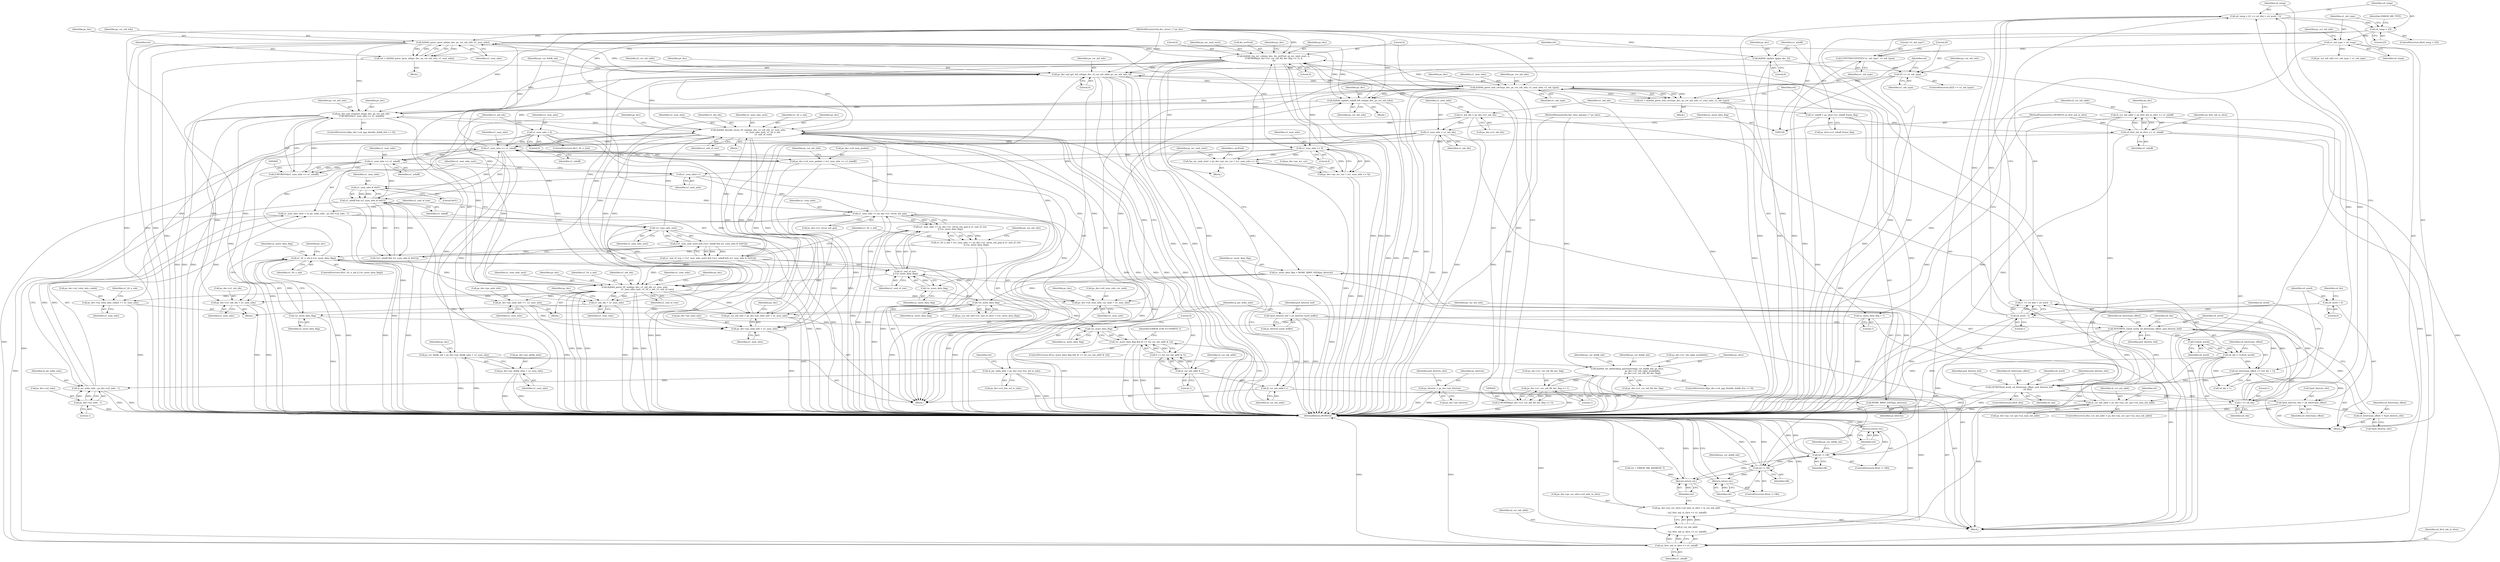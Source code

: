 digraph "0_Android_7950bf47b6944546a0aff11a7184947de9591b51@pointer" {
"1000362" [label="(Call,ih264d_parse_ipcm_mb(ps_dec, ps_cur_mb_info, u1_num_mbs))"];
"1000250" [label="(Call,ps_dec->pf_get_mb_info(ps_dec, i2_cur_mb_addr, ps_cur_mb_info, 0))"];
"1000437" [label="(Call,ih264d_rep_mv_colz(ps_dec, &s_mvPred, ps_mv_nmb_start, 0,\n (UWORD8)(ps_dec->u1_cur_mb_fld_dec_flag << 1), 4,\n 4))"];
"1000402" [label="(Call,ih264d_update_mbaff_left_nnz(ps_dec, ps_cur_mb_info))"];
"1000381" [label="(Call,ih264d_parse_imb_cavlc(ps_dec, ps_cur_mb_info, u1_num_mbs, u1_mb_type))"];
"1000130" [label="(MethodParameterIn,dec_struct_t * ps_dec)"];
"1000242" [label="(Call,u1_num_mbs >> u1_mbaff)"];
"1000498" [label="(Call,u1_num_mbs == ps_dec->u1_recon_mb_grp)"];
"1000492" [label="(Call,u1_num_mbs & 0x01)"];
"1000473" [label="(Call,u1_num_mbs++)"];
"1000431" [label="(Call,u1_num_mbs << 4)"];
"1000362" [label="(Call,ih264d_parse_ipcm_mb(ps_dec, ps_cur_mb_info, u1_num_mbs))"];
"1000470" [label="(Call,u1_num_mbs >> u1_mbaff)"];
"1000192" [label="(Call,u1_num_mbs = u1_mb_idx)"];
"1000187" [label="(Call,u1_mb_idx = ps_dec->u1_mb_idx)"];
"1000552" [label="(Call,u1_num_mbs = 0)"];
"1000538" [label="(Call,ih264d_decode_recon_tfr_nmb(ps_dec, u1_mb_idx, u1_num_mbs,\n                                            u1_num_mbs_next, u1_tfr_n_mb,\n                                            u1_end_of_row))"];
"1000465" [label="(Call,ps_dec->pf_compute_bs(ps_dec, ps_cur_mb_info,\n (UWORD16)(u1_num_mbs >> u1_mbaff)))"];
"1000468" [label="(Call,(UWORD16)(u1_num_mbs >> u1_mbaff))"];
"1000555" [label="(Call,u1_mb_idx = u1_num_mbs)"];
"1000524" [label="(Call,ih264d_parse_tfr_nmb(ps_dec, u1_mb_idx, u1_num_mbs,\n                                     u1_num_mbs_next, u1_tfr_n_mb, u1_end_of_row))"];
"1000487" [label="(Call,!u1_num_mbs_next)"];
"1000475" [label="(Call,u1_num_mbs_next = i2_pic_wdin_mbs - ps_dec->u2_mbx - 1)"];
"1000477" [label="(Call,i2_pic_wdin_mbs - ps_dec->u2_mbx - 1)"];
"1000158" [label="(Call,i2_pic_wdin_mbs = ps_dec->u2_frm_wd_in_mbs)"];
"1000479" [label="(Call,ps_dec->u2_mbx - 1)"];
"1000514" [label="(Call,u1_tfr_n_mb || (!uc_more_data_flag))"];
"1000495" [label="(Call,u1_tfr_n_mb = (u1_num_mbs == ps_dec->u1_recon_mb_grp) || u1_end_of_row\n || (!uc_more_data_flag))"];
"1000497" [label="(Call,(u1_num_mbs == ps_dec->u1_recon_mb_grp) || u1_end_of_row\n || (!uc_more_data_flag))"];
"1000503" [label="(Call,u1_end_of_row\n || (!uc_more_data_flag))"];
"1000484" [label="(Call,u1_end_of_row = (!u1_num_mbs_next) && (!(u1_mbaff && (u1_num_mbs & 0x01))))"];
"1000486" [label="(Call,(!u1_num_mbs_next) && (!(u1_mbaff && (u1_num_mbs & 0x01))))"];
"1000489" [label="(Call,!(u1_mbaff && (u1_num_mbs & 0x01)))"];
"1000490" [label="(Call,u1_mbaff && (u1_num_mbs & 0x01))"];
"1000505" [label="(Call,!uc_more_data_flag)"];
"1000419" [label="(Call,uc_more_data_flag = MORE_RBSP_DATA(ps_bitstrm))"];
"1000421" [label="(Call,MORE_RBSP_DATA(ps_bitstrm))"];
"1000139" [label="(Call,ps_bitstrm = ps_dec->ps_bitstrm)"];
"1000406" [label="(Call,!uc_more_data_flag && (0 == (i2_cur_mb_addr & 1)))"];
"1000407" [label="(Call,!uc_more_data_flag)"];
"1000511" [label="(Call,!uc_more_data_flag)"];
"1000516" [label="(Call,!uc_more_data_flag)"];
"1000195" [label="(Call,uc_more_data_flag = 1)"];
"1000409" [label="(Call,0 == (i2_cur_mb_addr & 1))"];
"1000411" [label="(Call,i2_cur_mb_addr & 1)"];
"1000200" [label="(Call,u2_first_mb_in_slice << u1_mbaff)"];
"1000132" [label="(MethodParameterIn,UWORD16 u2_first_mb_in_slice)"];
"1000182" [label="(Call,u1_mbaff = ps_slice->u1_mbaff_frame_flag)"];
"1000349" [label="(Call,25 == u1_mb_type)"];
"1000345" [label="(Call,COPYTHECONTEXT(\"u1_mb_type\", u1_mb_type))"];
"1000337" [label="(Call,u1_mb_type = u4_temp)"];
"1000332" [label="(Call,u4_temp > 25)"];
"1000322" [label="(Call,u4_temp = ((1 << u4_ldz) + u4_word - 1))"];
"1000325" [label="(Call,1 << u4_ldz)"];
"1000313" [label="(Call,GETBITS(u4_word, u4_bitstream_offset, pu4_bitstrm_buf,\n                        u4_ldz))"];
"1000308" [label="(Call,u4_word = 0)"];
"1000303" [label="(Call,u4_bitstream_offset += (u4_ldz + 1))"];
"1000299" [label="(Call,u4_ldz = CLZ(u4_word))"];
"1000301" [label="(Call,CLZ(u4_word))"];
"1000295" [label="(Call,NEXTBITS_32(u4_word, u4_bitstream_offset, pu4_bitstrm_buf))"];
"1000328" [label="(Call,u4_word - 1)"];
"1000288" [label="(Call,u4_bitstream_offset = *pu4_bitstrm_ofst)"];
"1000318" [label="(Call,*pu4_bitstrm_ofst = u4_bitstream_offset)"];
"1000152" [label="(Call,*pu4_bitstrm_buf = ps_bitstrm->pu4_buffer)"];
"1000425" [label="(Call,*ps_mv_nmb_start = ps_dec->ps_mv_cur + (u1_num_mbs << 4))"];
"1000443" [label="(Call,(UWORD8)(ps_dec->u1_cur_mb_fld_dec_flag << 1))"];
"1000445" [label="(Call,ps_dec->u1_cur_mb_fld_dec_flag << 1)"];
"1000268" [label="(Call,ih264d_set_deblocking_parameters(ps_cur_deblk_mb, ps_slice,\n                                             ps_dec->u1_mb_ngbr_availablity,\n                                             ps_dec->u1_cur_mb_fld_dec_flag))"];
"1000255" [label="(Call,ps_cur_deblk_mb = ps_dec->ps_deblk_mbn + u1_num_mbs)"];
"1000131" [label="(MethodParameterIn,dec_slice_params_t * ps_slice)"];
"1000179" [label="(Call,ih264d_update_qp(ps_dec, 0))"];
"1000214" [label="(Call,i2_cur_mb_addr > ps_dec->ps_cur_sps->u2_max_mb_addr)"];
"1000417" [label="(Call,i2_cur_mb_addr++)"];
"1000198" [label="(Call,i2_cur_mb_addr = u2_first_mb_in_slice << u1_mbaff)"];
"1000226" [label="(Call,ps_cur_mb_info = ps_dec->ps_nmb_info + u1_num_mbs)"];
"1000531" [label="(Call,ps_dec->ps_nmb_info +=  u1_num_mbs)"];
"1000360" [label="(Call,ret = ih264d_parse_ipcm_mb(ps_dec, ps_cur_mb_info, u1_num_mbs))"];
"1000367" [label="(Call,ret != OK)"];
"1000370" [label="(Return,return ret;)"];
"1000387" [label="(Call,ret != OK)"];
"1000390" [label="(Return,return ret;)"];
"1000580" [label="(Return,return ret;)"];
"1000427" [label="(Call,ps_dec->ps_mv_cur + (u1_num_mbs << 4))"];
"1000238" [label="(Call,ps_dec->u4_num_pmbair = (u1_num_mbs >> u1_mbaff))"];
"1000257" [label="(Call,ps_dec->ps_deblk_mbn + u1_num_mbs)"];
"1000379" [label="(Call,ret = ih264d_parse_imb_cavlc(ps_dec, ps_cur_mb_info, u1_num_mbs, u1_mb_type))"];
"1000228" [label="(Call,ps_dec->ps_nmb_info + u1_num_mbs)"];
"1000233" [label="(Call,ps_dec->u4_num_mbs_cur_nmb = u1_num_mbs)"];
"1000545" [label="(Call,ps_dec->u2_total_mbs_coded += u1_num_mbs)"];
"1000558" [label="(Call,ps_dec->u1_mb_idx = u1_num_mbs)"];
"1000577" [label="(Call,u2_first_mb_in_slice << u1_mbaff)"];
"1000575" [label="(Call,i2_cur_mb_addr\n\n - (u2_first_mb_in_slice << u1_mbaff))"];
"1000569" [label="(Call,ps_dec->ps_cur_slice->u4_mbs_in_slice = i2_cur_mb_addr\n\n - (u2_first_mb_in_slice << u1_mbaff))"];
"1000333" [label="(Identifier,u4_temp)"];
"1000195" [label="(Call,uc_more_data_flag = 1)"];
"1000570" [label="(Call,ps_dec->ps_cur_slice->u4_mbs_in_slice)"];
"1000227" [label="(Identifier,ps_cur_mb_info)"];
"1000315" [label="(Identifier,u4_bitstream_offset)"];
"1000316" [label="(Identifier,pu4_bitstrm_buf)"];
"1000351" [label="(Identifier,u1_mb_type)"];
"1000369" [label="(Identifier,OK)"];
"1000499" [label="(Identifier,u1_num_mbs)"];
"1000387" [label="(Call,ret != OK)"];
"1000556" [label="(Identifier,u1_mb_idx)"];
"1000465" [label="(Call,ps_dec->pf_compute_bs(ps_dec, ps_cur_mb_info,\n (UWORD16)(u1_num_mbs >> u1_mbaff)))"];
"1000345" [label="(Call,COPYTHECONTEXT(\"u1_mb_type\", u1_mb_type))"];
"1000320" [label="(Identifier,pu4_bitstrm_ofst)"];
"1000542" [label="(Identifier,u1_num_mbs_next)"];
"1000328" [label="(Call,u4_word - 1)"];
"1000422" [label="(Identifier,ps_bitstrm)"];
"1000346" [label="(Literal,\"u1_mb_type\")"];
"1000413" [label="(Literal,1)"];
"1000562" [label="(Identifier,u1_num_mbs)"];
"1000543" [label="(Identifier,u1_tfr_n_mb)"];
"1000509" [label="(Identifier,ps_cur_mb_info)"];
"1000152" [label="(Call,*pu4_bitstrm_buf = ps_bitstrm->pu4_buffer)"];
"1000521" [label="(Identifier,ps_dec)"];
"1000497" [label="(Call,(u1_num_mbs == ps_dec->u1_recon_mb_grp) || u1_end_of_row\n || (!uc_more_data_flag))"];
"1000317" [label="(Identifier,u4_ldz)"];
"1000569" [label="(Call,ps_dec->ps_cur_slice->u4_mbs_in_slice = i2_cur_mb_addr\n\n - (u2_first_mb_in_slice << u1_mbaff))"];
"1000240" [label="(Identifier,ps_dec)"];
"1000557" [label="(Identifier,u1_num_mbs)"];
"1000334" [label="(Literal,25)"];
"1000404" [label="(Identifier,ps_cur_mb_info)"];
"1000410" [label="(Literal,0)"];
"1000131" [label="(MethodParameterIn,dec_slice_params_t * ps_slice)"];
"1000305" [label="(Call,u4_ldz + 1)"];
"1000535" [label="(Identifier,u1_num_mbs)"];
"1000204" [label="(Block,)"];
"1000425" [label="(Call,*ps_mv_nmb_start = ps_dec->ps_mv_cur + (u1_num_mbs << 4))"];
"1000555" [label="(Call,u1_mb_idx = u1_num_mbs)"];
"1000478" [label="(Identifier,i2_pic_wdin_mbs)"];
"1000295" [label="(Call,NEXTBITS_32(u4_word, u4_bitstream_offset, pu4_bitstrm_buf))"];
"1000363" [label="(Identifier,ps_dec)"];
"1000290" [label="(Call,*pu4_bitstrm_ofst)"];
"1000329" [label="(Identifier,u4_word)"];
"1000525" [label="(Identifier,ps_dec)"];
"1000386" [label="(ControlStructure,if(ret != OK))"];
"1000384" [label="(Identifier,u1_num_mbs)"];
"1000498" [label="(Call,u1_num_mbs == ps_dec->u1_recon_mb_grp)"];
"1000385" [label="(Identifier,u1_mb_type)"];
"1000420" [label="(Identifier,uc_more_data_flag)"];
"1000407" [label="(Call,!uc_more_data_flag)"];
"1000350" [label="(Literal,25)"];
"1000547" [label="(Identifier,ps_dec)"];
"1000374" [label="(Identifier,ps_cur_deblk_mb)"];
"1000423" [label="(Block,)"];
"1000251" [label="(Identifier,ps_dec)"];
"1000532" [label="(Call,ps_dec->ps_nmb_info)"];
"1000488" [label="(Identifier,u1_num_mbs_next)"];
"1000539" [label="(Identifier,ps_dec)"];
"1000529" [label="(Identifier,u1_tfr_n_mb)"];
"1000300" [label="(Identifier,u4_ldz)"];
"1000154" [label="(Call,ps_bitstrm->pu4_buffer)"];
"1000368" [label="(Identifier,ret)"];
"1000371" [label="(Identifier,ret)"];
"1000336" [label="(Identifier,ERROR_MB_TYPE)"];
"1000579" [label="(Identifier,u1_mbaff)"];
"1000581" [label="(Identifier,ret)"];
"1000254" [label="(Literal,0)"];
"1000467" [label="(Identifier,ps_cur_mb_info)"];
"1000550" [label="(ControlStructure,if(u1_tfr_n_mb))"];
"1000512" [label="(Identifier,uc_more_data_flag)"];
"1000558" [label="(Call,ps_dec->u1_mb_idx = u1_num_mbs)"];
"1000193" [label="(Identifier,u1_num_mbs)"];
"1000451" [label="(Literal,4)"];
"1000401" [label="(Block,)"];
"1000523" [label="(Block,)"];
"1000182" [label="(Call,u1_mbaff = ps_slice->u1_mbaff_frame_flag)"];
"1000321" [label="(Identifier,u4_bitstream_offset)"];
"1000253" [label="(Identifier,ps_cur_mb_info)"];
"1000441" [label="(Identifier,ps_mv_nmb_start)"];
"1000466" [label="(Identifier,ps_dec)"];
"1000361" [label="(Identifier,ret)"];
"1000526" [label="(Identifier,u1_mb_idx)"];
"1000496" [label="(Identifier,u1_tfr_n_mb)"];
"1000296" [label="(Identifier,u4_word)"];
"1000527" [label="(Identifier,u1_num_mbs)"];
"1000390" [label="(Return,return ret;)"];
"1000367" [label="(Call,ret != OK)"];
"1000342" [label="(Identifier,ps_cur_mb_info)"];
"1000491" [label="(Identifier,u1_mbaff)"];
"1000432" [label="(Identifier,u1_num_mbs)"];
"1000139" [label="(Call,ps_bitstrm = ps_dec->ps_bitstrm)"];
"1000575" [label="(Call,i2_cur_mb_addr\n\n - (u2_first_mb_in_slice << u1_mbaff))"];
"1000551" [label="(Identifier,u1_tfr_n_mb)"];
"1000477" [label="(Call,i2_pic_wdin_mbs - ps_dec->u2_mbx - 1)"];
"1000493" [label="(Identifier,u1_num_mbs)"];
"1000433" [label="(Literal,4)"];
"1000323" [label="(Identifier,u4_temp)"];
"1000366" [label="(ControlStructure,if(ret != OK))"];
"1000476" [label="(Identifier,u1_num_mbs_next)"];
"1000437" [label="(Call,ih264d_rep_mv_colz(ps_dec, &s_mvPred, ps_mv_nmb_start, 0,\n (UWORD8)(ps_dec->u1_cur_mb_fld_dec_flag << 1), 4,\n 4))"];
"1000200" [label="(Call,u2_first_mb_in_slice << u1_mbaff)"];
"1000187" [label="(Call,u1_mb_idx = ps_dec->u1_mb_idx)"];
"1000560" [label="(Identifier,ps_dec)"];
"1000517" [label="(Identifier,uc_more_data_flag)"];
"1000299" [label="(Call,u4_ldz = CLZ(u4_word))"];
"1000383" [label="(Identifier,ps_cur_mb_info)"];
"1000578" [label="(Identifier,u2_first_mb_in_slice)"];
"1000348" [label="(ControlStructure,if(25 == u1_mb_type))"];
"1000288" [label="(Call,u4_bitstream_offset = *pu4_bitstrm_ofst)"];
"1000337" [label="(Call,u1_mb_type = u4_temp)"];
"1000153" [label="(Identifier,pu4_bitstrm_buf)"];
"1000494" [label="(Literal,0x01)"];
"1000250" [label="(Call,ps_dec->pf_get_mb_info(ps_dec, i2_cur_mb_addr, ps_cur_mb_info, 0))"];
"1000160" [label="(Call,ps_dec->u2_frm_wd_in_mbs)"];
"1000326" [label="(Literal,1)"];
"1000352" [label="(Block,)"];
"1000382" [label="(Identifier,ps_dec)"];
"1000232" [label="(Identifier,u1_num_mbs)"];
"1000238" [label="(Call,ps_dec->u4_num_pmbair = (u1_num_mbs >> u1_mbaff))"];
"1000222" [label="(Call,ret = ERROR_MB_ADDRESS_T)"];
"1000199" [label="(Identifier,i2_cur_mb_addr)"];
"1000146" [label="(Identifier,pu4_bitstrm_ofst)"];
"1000370" [label="(Return,return ret;)"];
"1000255" [label="(Call,ps_cur_deblk_mb = ps_dec->ps_deblk_mbn + u1_num_mbs)"];
"1000194" [label="(Identifier,u1_mb_idx)"];
"1000431" [label="(Call,u1_num_mbs << 4)"];
"1000474" [label="(Identifier,u1_num_mbs)"];
"1000554" [label="(Literal,0)"];
"1000130" [label="(MethodParameterIn,dec_struct_t * ps_dec)"];
"1000417" [label="(Call,i2_cur_mb_addr++)"];
"1000314" [label="(Identifier,u4_word)"];
"1000188" [label="(Identifier,u1_mb_idx)"];
"1000197" [label="(Literal,1)"];
"1000339" [label="(Identifier,u4_temp)"];
"1000379" [label="(Call,ret = ih264d_parse_imb_cavlc(ps_dec, ps_cur_mb_info, u1_num_mbs, u1_mb_type))"];
"1000479" [label="(Call,ps_dec->u2_mbx - 1)"];
"1000553" [label="(Identifier,u1_num_mbs)"];
"1000268" [label="(Call,ih264d_set_deblocking_parameters(ps_cur_deblk_mb, ps_slice,\n                                             ps_dec->u1_mb_ngbr_availablity,\n                                             ps_dec->u1_cur_mb_fld_dec_flag))"];
"1000274" [label="(Call,ps_dec->u1_cur_mb_fld_dec_flag)"];
"1000443" [label="(Call,(UWORD8)(ps_dec->u1_cur_mb_fld_dec_flag << 1))"];
"1000234" [label="(Call,ps_dec->u4_num_mbs_cur_nmb)"];
"1000552" [label="(Call,u1_num_mbs = 0)"];
"1000533" [label="(Identifier,ps_dec)"];
"1000577" [label="(Call,u2_first_mb_in_slice << u1_mbaff)"];
"1000416" [label="(Identifier,ERROR_EOB_FLUSHBITS_T)"];
"1000486" [label="(Call,(!u1_num_mbs_next) && (!(u1_mbaff && (u1_num_mbs & 0x01))))"];
"1000362" [label="(Call,ih264d_parse_ipcm_mb(ps_dec, ps_cur_mb_info, u1_num_mbs))"];
"1000330" [label="(Literal,1)"];
"1000402" [label="(Call,ih264d_update_mbaff_left_nnz(ps_dec, ps_cur_mb_info))"];
"1000325" [label="(Call,1 << u4_ldz)"];
"1000485" [label="(Identifier,u1_end_of_row)"];
"1000515" [label="(Identifier,u1_tfr_n_mb)"];
"1000506" [label="(Identifier,uc_more_data_flag)"];
"1000446" [label="(Call,ps_dec->u1_cur_mb_fld_dec_flag)"];
"1000327" [label="(Identifier,u4_ldz)"];
"1000322" [label="(Call,u4_temp = ((1 << u4_ldz) + u4_word - 1))"];
"1000226" [label="(Call,ps_cur_mb_info = ps_dec->ps_nmb_info + u1_num_mbs)"];
"1000301" [label="(Call,CLZ(u4_word))"];
"1000298" [label="(Identifier,pu4_bitstrm_buf)"];
"1000503" [label="(Call,u1_end_of_row\n || (!uc_more_data_flag))"];
"1000518" [label="(Block,)"];
"1000233" [label="(Call,ps_dec->u4_num_mbs_cur_nmb = u1_num_mbs)"];
"1000170" [label="(Identifier,ret)"];
"1000237" [label="(Identifier,u1_num_mbs)"];
"1000159" [label="(Identifier,i2_pic_wdin_mbs)"];
"1000389" [label="(Identifier,OK)"];
"1000192" [label="(Call,u1_num_mbs = u1_mb_idx)"];
"1000541" [label="(Identifier,u1_num_mbs)"];
"1000140" [label="(Identifier,ps_bitstrm)"];
"1000544" [label="(Identifier,u1_end_of_row)"];
"1000408" [label="(Identifier,uc_more_data_flag)"];
"1000257" [label="(Call,ps_dec->ps_deblk_mbn + u1_num_mbs)"];
"1000252" [label="(Identifier,i2_cur_mb_addr)"];
"1000411" [label="(Call,i2_cur_mb_addr & 1)"];
"1000427" [label="(Call,ps_dec->ps_mv_cur + (u1_num_mbs << 4))"];
"1000471" [label="(Identifier,u1_num_mbs)"];
"1000563" [label="(Identifier,uc_more_data_flag)"];
"1000262" [label="(ControlStructure,if(ps_dec->u4_app_disable_deblk_frm == 0))"];
"1000265" [label="(Identifier,ps_dec)"];
"1000181" [label="(Literal,0)"];
"1000180" [label="(Identifier,ps_dec)"];
"1000244" [label="(Identifier,u1_mbaff)"];
"1000235" [label="(Identifier,ps_dec)"];
"1000546" [label="(Call,ps_dec->u2_total_mbs_coded)"];
"1000243" [label="(Identifier,u1_num_mbs)"];
"1000439" [label="(Call,&s_mvPred)"];
"1000449" [label="(Literal,1)"];
"1000470" [label="(Call,u1_num_mbs >> u1_mbaff)"];
"1000530" [label="(Identifier,u1_end_of_row)"];
"1000356" [label="(Identifier,ps_cur_mb_info)"];
"1000436" [label="(Identifier,s_mvPred)"];
"1000381" [label="(Call,ih264d_parse_imb_cavlc(ps_dec, ps_cur_mb_info, u1_num_mbs, u1_mb_type))"];
"1000412" [label="(Identifier,i2_cur_mb_addr)"];
"1000455" [label="(Identifier,ps_dec)"];
"1000507" [label="(Call,ps_cur_mb_info->u1_end_of_slice = (!uc_more_data_flag))"];
"1000215" [label="(Identifier,i2_cur_mb_addr)"];
"1000319" [label="(Call,*pu4_bitstrm_ofst)"];
"1000198" [label="(Call,i2_cur_mb_addr = u2_first_mb_in_slice << u1_mbaff)"];
"1000495" [label="(Call,u1_tfr_n_mb = (u1_num_mbs == ps_dec->u1_recon_mb_grp) || u1_end_of_row\n || (!uc_more_data_flag))"];
"1000286" [label="(Block,)"];
"1000445" [label="(Call,ps_dec->u1_cur_mb_fld_dec_flag << 1)"];
"1000338" [label="(Identifier,u1_mb_type)"];
"1000158" [label="(Call,i2_pic_wdin_mbs = ps_dec->u2_frm_wd_in_mbs)"];
"1000349" [label="(Call,25 == u1_mb_type)"];
"1000347" [label="(Identifier,u1_mb_type)"];
"1000490" [label="(Call,u1_mbaff && (u1_num_mbs & 0x01))"];
"1000468" [label="(Call,(UWORD16)(u1_num_mbs >> u1_mbaff))"];
"1000297" [label="(Identifier,u4_bitstream_offset)"];
"1000580" [label="(Return,return ret;)"];
"1000214" [label="(Call,i2_cur_mb_addr > ps_dec->ps_cur_sps->u2_max_mb_addr)"];
"1000279" [label="(Identifier,ps_cur_deblk_mb)"];
"1000391" [label="(Identifier,ret)"];
"1000421" [label="(Call,MORE_RBSP_DATA(ps_bitstrm))"];
"1000331" [label="(ControlStructure,if(u4_temp > 25))"];
"1000403" [label="(Identifier,ps_dec)"];
"1000531" [label="(Call,ps_dec->ps_nmb_info +=  u1_num_mbs)"];
"1000312" [label="(Identifier,u4_ldz)"];
"1000459" [label="(ControlStructure,if(ps_dec->u4_app_disable_deblk_frm == 0))"];
"1000201" [label="(Identifier,u2_first_mb_in_slice)"];
"1000189" [label="(Call,ps_dec->u1_mb_idx)"];
"1000269" [label="(Identifier,ps_cur_deblk_mb)"];
"1000228" [label="(Call,ps_dec->ps_nmb_info + u1_num_mbs)"];
"1000438" [label="(Identifier,ps_dec)"];
"1000309" [label="(Identifier,u4_word)"];
"1000524" [label="(Call,ih264d_parse_tfr_nmb(ps_dec, u1_mb_idx, u1_num_mbs,\n                                     u1_num_mbs_next, u1_tfr_n_mb, u1_end_of_row))"];
"1000450" [label="(Literal,4)"];
"1000528" [label="(Identifier,u1_num_mbs_next)"];
"1000380" [label="(Identifier,ret)"];
"1000340" [label="(Call,ps_cur_mb_info->u1_mb_type = u1_mb_type)"];
"1000208" [label="(Identifier,ps_dec)"];
"1000516" [label="(Call,!uc_more_data_flag)"];
"1000318" [label="(Call,*pu4_bitstrm_ofst = u4_bitstream_offset)"];
"1000256" [label="(Identifier,ps_cur_deblk_mb)"];
"1000261" [label="(Identifier,u1_num_mbs)"];
"1000365" [label="(Identifier,u1_num_mbs)"];
"1000196" [label="(Identifier,uc_more_data_flag)"];
"1000489" [label="(Call,!(u1_mbaff && (u1_num_mbs & 0x01)))"];
"1000426" [label="(Identifier,ps_mv_nmb_start)"];
"1000229" [label="(Call,ps_dec->ps_nmb_info)"];
"1000504" [label="(Identifier,u1_end_of_row)"];
"1000302" [label="(Identifier,u4_word)"];
"1000179" [label="(Call,ih264d_update_qp(ps_dec, 0))"];
"1000475" [label="(Call,u1_num_mbs_next = i2_pic_wdin_mbs - ps_dec->u2_mbx - 1)"];
"1000216" [label="(Call,ps_dec->ps_cur_sps->u2_max_mb_addr)"];
"1000394" [label="(Identifier,ps_cur_deblk_mb)"];
"1000409" [label="(Call,0 == (i2_cur_mb_addr & 1))"];
"1000271" [label="(Call,ps_dec->u1_mb_ngbr_availablity)"];
"1000364" [label="(Identifier,ps_cur_mb_info)"];
"1000483" [label="(Literal,1)"];
"1000360" [label="(Call,ret = ih264d_parse_ipcm_mb(ps_dec, ps_cur_mb_info, u1_num_mbs))"];
"1000472" [label="(Identifier,u1_mbaff)"];
"1000311" [label="(ControlStructure,if(u4_ldz))"];
"1000538" [label="(Call,ih264d_decode_recon_tfr_nmb(ps_dec, u1_mb_idx, u1_num_mbs,\n                                            u1_num_mbs_next, u1_tfr_n_mb,\n                                            u1_end_of_row))"];
"1000270" [label="(Identifier,ps_slice)"];
"1000419" [label="(Call,uc_more_data_flag = MORE_RBSP_DATA(ps_bitstrm))"];
"1000202" [label="(Identifier,u1_mbaff)"];
"1000239" [label="(Call,ps_dec->u4_num_pmbair)"];
"1000406" [label="(Call,!uc_more_data_flag && (0 == (i2_cur_mb_addr & 1)))"];
"1000537" [label="(Block,)"];
"1000514" [label="(Call,u1_tfr_n_mb || (!uc_more_data_flag))"];
"1000545" [label="(Call,ps_dec->u2_total_mbs_coded += u1_num_mbs)"];
"1000313" [label="(Call,GETBITS(u4_word, u4_bitstream_offset, pu4_bitstrm_buf,\n                        u4_ldz))"];
"1000405" [label="(ControlStructure,if(!uc_more_data_flag && (0 == (i2_cur_mb_addr & 1))))"];
"1000324" [label="(Call,(1 << u4_ldz) + u4_word - 1)"];
"1000308" [label="(Call,u4_word = 0)"];
"1000473" [label="(Call,u1_num_mbs++)"];
"1000213" [label="(ControlStructure,if(i2_cur_mb_addr > ps_dec->ps_cur_sps->u2_max_mb_addr))"];
"1000378" [label="(Block,)"];
"1000388" [label="(Identifier,ret)"];
"1000442" [label="(Literal,0)"];
"1000242" [label="(Call,u1_num_mbs >> u1_mbaff)"];
"1000289" [label="(Identifier,u4_bitstream_offset)"];
"1000428" [label="(Call,ps_dec->ps_mv_cur)"];
"1000258" [label="(Call,ps_dec->ps_deblk_mbn)"];
"1000132" [label="(MethodParameterIn,UWORD16 u2_first_mb_in_slice)"];
"1000487" [label="(Call,!u1_num_mbs_next)"];
"1000559" [label="(Call,ps_dec->u1_mb_idx)"];
"1000540" [label="(Identifier,u1_mb_idx)"];
"1000505" [label="(Call,!uc_more_data_flag)"];
"1000141" [label="(Call,ps_dec->ps_bitstrm)"];
"1000332" [label="(Call,u4_temp > 25)"];
"1000492" [label="(Call,u1_num_mbs & 0x01)"];
"1000310" [label="(Literal,0)"];
"1000303" [label="(Call,u4_bitstream_offset += (u4_ldz + 1))"];
"1000304" [label="(Identifier,u4_bitstream_offset)"];
"1000500" [label="(Call,ps_dec->u1_recon_mb_grp)"];
"1000480" [label="(Call,ps_dec->u2_mbx)"];
"1000247" [label="(Identifier,ps_cur_mb_info)"];
"1000549" [label="(Identifier,u1_num_mbs)"];
"1000133" [label="(Block,)"];
"1000184" [label="(Call,ps_slice->u1_mbaff_frame_flag)"];
"1000223" [label="(Identifier,ret)"];
"1000484" [label="(Call,u1_end_of_row = (!u1_num_mbs_next) && (!(u1_mbaff && (u1_num_mbs & 0x01))))"];
"1000511" [label="(Call,!uc_more_data_flag)"];
"1000576" [label="(Identifier,i2_cur_mb_addr)"];
"1000183" [label="(Identifier,u1_mbaff)"];
"1000513" [label="(ControlStructure,if(u1_tfr_n_mb || (!uc_more_data_flag)))"];
"1000418" [label="(Identifier,i2_cur_mb_addr)"];
"1000582" [label="(MethodReturn,WORD32)"];
"1000362" -> "1000360"  [label="AST: "];
"1000362" -> "1000365"  [label="CFG: "];
"1000363" -> "1000362"  [label="AST: "];
"1000364" -> "1000362"  [label="AST: "];
"1000365" -> "1000362"  [label="AST: "];
"1000360" -> "1000362"  [label="CFG: "];
"1000362" -> "1000582"  [label="DDG: "];
"1000362" -> "1000582"  [label="DDG: "];
"1000362" -> "1000582"  [label="DDG: "];
"1000362" -> "1000360"  [label="DDG: "];
"1000362" -> "1000360"  [label="DDG: "];
"1000362" -> "1000360"  [label="DDG: "];
"1000250" -> "1000362"  [label="DDG: "];
"1000250" -> "1000362"  [label="DDG: "];
"1000130" -> "1000362"  [label="DDG: "];
"1000242" -> "1000362"  [label="DDG: "];
"1000362" -> "1000402"  [label="DDG: "];
"1000362" -> "1000402"  [label="DDG: "];
"1000362" -> "1000431"  [label="DDG: "];
"1000362" -> "1000437"  [label="DDG: "];
"1000362" -> "1000465"  [label="DDG: "];
"1000250" -> "1000204"  [label="AST: "];
"1000250" -> "1000254"  [label="CFG: "];
"1000251" -> "1000250"  [label="AST: "];
"1000252" -> "1000250"  [label="AST: "];
"1000253" -> "1000250"  [label="AST: "];
"1000254" -> "1000250"  [label="AST: "];
"1000256" -> "1000250"  [label="CFG: "];
"1000250" -> "1000582"  [label="DDG: "];
"1000250" -> "1000582"  [label="DDG: "];
"1000250" -> "1000582"  [label="DDG: "];
"1000250" -> "1000582"  [label="DDG: "];
"1000437" -> "1000250"  [label="DDG: "];
"1000179" -> "1000250"  [label="DDG: "];
"1000538" -> "1000250"  [label="DDG: "];
"1000465" -> "1000250"  [label="DDG: "];
"1000524" -> "1000250"  [label="DDG: "];
"1000130" -> "1000250"  [label="DDG: "];
"1000214" -> "1000250"  [label="DDG: "];
"1000226" -> "1000250"  [label="DDG: "];
"1000250" -> "1000381"  [label="DDG: "];
"1000250" -> "1000381"  [label="DDG: "];
"1000250" -> "1000411"  [label="DDG: "];
"1000250" -> "1000417"  [label="DDG: "];
"1000437" -> "1000423"  [label="AST: "];
"1000437" -> "1000451"  [label="CFG: "];
"1000438" -> "1000437"  [label="AST: "];
"1000439" -> "1000437"  [label="AST: "];
"1000441" -> "1000437"  [label="AST: "];
"1000442" -> "1000437"  [label="AST: "];
"1000443" -> "1000437"  [label="AST: "];
"1000450" -> "1000437"  [label="AST: "];
"1000451" -> "1000437"  [label="AST: "];
"1000455" -> "1000437"  [label="CFG: "];
"1000437" -> "1000582"  [label="DDG: "];
"1000437" -> "1000582"  [label="DDG: "];
"1000437" -> "1000582"  [label="DDG: "];
"1000437" -> "1000582"  [label="DDG: "];
"1000437" -> "1000582"  [label="DDG: "];
"1000402" -> "1000437"  [label="DDG: "];
"1000381" -> "1000437"  [label="DDG: "];
"1000130" -> "1000437"  [label="DDG: "];
"1000425" -> "1000437"  [label="DDG: "];
"1000443" -> "1000437"  [label="DDG: "];
"1000437" -> "1000465"  [label="DDG: "];
"1000437" -> "1000524"  [label="DDG: "];
"1000437" -> "1000538"  [label="DDG: "];
"1000402" -> "1000401"  [label="AST: "];
"1000402" -> "1000404"  [label="CFG: "];
"1000403" -> "1000402"  [label="AST: "];
"1000404" -> "1000402"  [label="AST: "];
"1000408" -> "1000402"  [label="CFG: "];
"1000402" -> "1000582"  [label="DDG: "];
"1000402" -> "1000582"  [label="DDG: "];
"1000402" -> "1000582"  [label="DDG: "];
"1000381" -> "1000402"  [label="DDG: "];
"1000381" -> "1000402"  [label="DDG: "];
"1000130" -> "1000402"  [label="DDG: "];
"1000402" -> "1000465"  [label="DDG: "];
"1000381" -> "1000379"  [label="AST: "];
"1000381" -> "1000385"  [label="CFG: "];
"1000382" -> "1000381"  [label="AST: "];
"1000383" -> "1000381"  [label="AST: "];
"1000384" -> "1000381"  [label="AST: "];
"1000385" -> "1000381"  [label="AST: "];
"1000379" -> "1000381"  [label="CFG: "];
"1000381" -> "1000582"  [label="DDG: "];
"1000381" -> "1000582"  [label="DDG: "];
"1000381" -> "1000582"  [label="DDG: "];
"1000381" -> "1000582"  [label="DDG: "];
"1000381" -> "1000379"  [label="DDG: "];
"1000381" -> "1000379"  [label="DDG: "];
"1000381" -> "1000379"  [label="DDG: "];
"1000381" -> "1000379"  [label="DDG: "];
"1000130" -> "1000381"  [label="DDG: "];
"1000242" -> "1000381"  [label="DDG: "];
"1000349" -> "1000381"  [label="DDG: "];
"1000381" -> "1000431"  [label="DDG: "];
"1000381" -> "1000465"  [label="DDG: "];
"1000130" -> "1000129"  [label="AST: "];
"1000130" -> "1000582"  [label="DDG: "];
"1000130" -> "1000179"  [label="DDG: "];
"1000130" -> "1000465"  [label="DDG: "];
"1000130" -> "1000524"  [label="DDG: "];
"1000130" -> "1000538"  [label="DDG: "];
"1000242" -> "1000238"  [label="AST: "];
"1000242" -> "1000244"  [label="CFG: "];
"1000243" -> "1000242"  [label="AST: "];
"1000244" -> "1000242"  [label="AST: "];
"1000238" -> "1000242"  [label="CFG: "];
"1000242" -> "1000582"  [label="DDG: "];
"1000242" -> "1000238"  [label="DDG: "];
"1000242" -> "1000238"  [label="DDG: "];
"1000498" -> "1000242"  [label="DDG: "];
"1000192" -> "1000242"  [label="DDG: "];
"1000552" -> "1000242"  [label="DDG: "];
"1000538" -> "1000242"  [label="DDG: "];
"1000524" -> "1000242"  [label="DDG: "];
"1000470" -> "1000242"  [label="DDG: "];
"1000490" -> "1000242"  [label="DDG: "];
"1000200" -> "1000242"  [label="DDG: "];
"1000242" -> "1000255"  [label="DDG: "];
"1000242" -> "1000257"  [label="DDG: "];
"1000242" -> "1000470"  [label="DDG: "];
"1000242" -> "1000490"  [label="DDG: "];
"1000242" -> "1000577"  [label="DDG: "];
"1000498" -> "1000497"  [label="AST: "];
"1000498" -> "1000500"  [label="CFG: "];
"1000499" -> "1000498"  [label="AST: "];
"1000500" -> "1000498"  [label="AST: "];
"1000504" -> "1000498"  [label="CFG: "];
"1000497" -> "1000498"  [label="CFG: "];
"1000498" -> "1000582"  [label="DDG: "];
"1000498" -> "1000582"  [label="DDG: "];
"1000498" -> "1000226"  [label="DDG: "];
"1000498" -> "1000228"  [label="DDG: "];
"1000498" -> "1000233"  [label="DDG: "];
"1000498" -> "1000497"  [label="DDG: "];
"1000498" -> "1000497"  [label="DDG: "];
"1000492" -> "1000498"  [label="DDG: "];
"1000473" -> "1000498"  [label="DDG: "];
"1000498" -> "1000524"  [label="DDG: "];
"1000498" -> "1000538"  [label="DDG: "];
"1000492" -> "1000490"  [label="AST: "];
"1000492" -> "1000494"  [label="CFG: "];
"1000493" -> "1000492"  [label="AST: "];
"1000494" -> "1000492"  [label="AST: "];
"1000490" -> "1000492"  [label="CFG: "];
"1000492" -> "1000490"  [label="DDG: "];
"1000492" -> "1000490"  [label="DDG: "];
"1000473" -> "1000492"  [label="DDG: "];
"1000473" -> "1000204"  [label="AST: "];
"1000473" -> "1000474"  [label="CFG: "];
"1000474" -> "1000473"  [label="AST: "];
"1000476" -> "1000473"  [label="CFG: "];
"1000431" -> "1000473"  [label="DDG: "];
"1000470" -> "1000473"  [label="DDG: "];
"1000431" -> "1000427"  [label="AST: "];
"1000431" -> "1000433"  [label="CFG: "];
"1000432" -> "1000431"  [label="AST: "];
"1000433" -> "1000431"  [label="AST: "];
"1000427" -> "1000431"  [label="CFG: "];
"1000431" -> "1000425"  [label="DDG: "];
"1000431" -> "1000425"  [label="DDG: "];
"1000431" -> "1000427"  [label="DDG: "];
"1000431" -> "1000427"  [label="DDG: "];
"1000431" -> "1000470"  [label="DDG: "];
"1000470" -> "1000468"  [label="AST: "];
"1000470" -> "1000472"  [label="CFG: "];
"1000471" -> "1000470"  [label="AST: "];
"1000472" -> "1000470"  [label="AST: "];
"1000468" -> "1000470"  [label="CFG: "];
"1000470" -> "1000468"  [label="DDG: "];
"1000470" -> "1000468"  [label="DDG: "];
"1000470" -> "1000490"  [label="DDG: "];
"1000470" -> "1000577"  [label="DDG: "];
"1000192" -> "1000133"  [label="AST: "];
"1000192" -> "1000194"  [label="CFG: "];
"1000193" -> "1000192"  [label="AST: "];
"1000194" -> "1000192"  [label="AST: "];
"1000196" -> "1000192"  [label="CFG: "];
"1000192" -> "1000582"  [label="DDG: "];
"1000192" -> "1000582"  [label="DDG: "];
"1000187" -> "1000192"  [label="DDG: "];
"1000192" -> "1000226"  [label="DDG: "];
"1000192" -> "1000228"  [label="DDG: "];
"1000192" -> "1000233"  [label="DDG: "];
"1000187" -> "1000133"  [label="AST: "];
"1000187" -> "1000189"  [label="CFG: "];
"1000188" -> "1000187"  [label="AST: "];
"1000189" -> "1000187"  [label="AST: "];
"1000193" -> "1000187"  [label="CFG: "];
"1000187" -> "1000582"  [label="DDG: "];
"1000187" -> "1000524"  [label="DDG: "];
"1000187" -> "1000538"  [label="DDG: "];
"1000552" -> "1000550"  [label="AST: "];
"1000552" -> "1000554"  [label="CFG: "];
"1000553" -> "1000552"  [label="AST: "];
"1000554" -> "1000552"  [label="AST: "];
"1000556" -> "1000552"  [label="CFG: "];
"1000552" -> "1000226"  [label="DDG: "];
"1000552" -> "1000228"  [label="DDG: "];
"1000552" -> "1000233"  [label="DDG: "];
"1000552" -> "1000555"  [label="DDG: "];
"1000552" -> "1000558"  [label="DDG: "];
"1000538" -> "1000537"  [label="AST: "];
"1000538" -> "1000544"  [label="CFG: "];
"1000539" -> "1000538"  [label="AST: "];
"1000540" -> "1000538"  [label="AST: "];
"1000541" -> "1000538"  [label="AST: "];
"1000542" -> "1000538"  [label="AST: "];
"1000543" -> "1000538"  [label="AST: "];
"1000544" -> "1000538"  [label="AST: "];
"1000547" -> "1000538"  [label="CFG: "];
"1000538" -> "1000582"  [label="DDG: "];
"1000538" -> "1000582"  [label="DDG: "];
"1000538" -> "1000582"  [label="DDG: "];
"1000538" -> "1000582"  [label="DDG: "];
"1000538" -> "1000582"  [label="DDG: "];
"1000538" -> "1000226"  [label="DDG: "];
"1000538" -> "1000228"  [label="DDG: "];
"1000538" -> "1000233"  [label="DDG: "];
"1000465" -> "1000538"  [label="DDG: "];
"1000555" -> "1000538"  [label="DDG: "];
"1000487" -> "1000538"  [label="DDG: "];
"1000514" -> "1000538"  [label="DDG: "];
"1000503" -> "1000538"  [label="DDG: "];
"1000484" -> "1000538"  [label="DDG: "];
"1000538" -> "1000545"  [label="DDG: "];
"1000538" -> "1000555"  [label="DDG: "];
"1000538" -> "1000558"  [label="DDG: "];
"1000465" -> "1000459"  [label="AST: "];
"1000465" -> "1000468"  [label="CFG: "];
"1000466" -> "1000465"  [label="AST: "];
"1000467" -> "1000465"  [label="AST: "];
"1000468" -> "1000465"  [label="AST: "];
"1000474" -> "1000465"  [label="CFG: "];
"1000465" -> "1000582"  [label="DDG: "];
"1000465" -> "1000582"  [label="DDG: "];
"1000465" -> "1000582"  [label="DDG: "];
"1000465" -> "1000582"  [label="DDG: "];
"1000468" -> "1000465"  [label="DDG: "];
"1000465" -> "1000524"  [label="DDG: "];
"1000469" -> "1000468"  [label="AST: "];
"1000468" -> "1000582"  [label="DDG: "];
"1000555" -> "1000518"  [label="AST: "];
"1000555" -> "1000557"  [label="CFG: "];
"1000556" -> "1000555"  [label="AST: "];
"1000557" -> "1000555"  [label="AST: "];
"1000560" -> "1000555"  [label="CFG: "];
"1000555" -> "1000582"  [label="DDG: "];
"1000555" -> "1000524"  [label="DDG: "];
"1000524" -> "1000555"  [label="DDG: "];
"1000524" -> "1000523"  [label="AST: "];
"1000524" -> "1000530"  [label="CFG: "];
"1000525" -> "1000524"  [label="AST: "];
"1000526" -> "1000524"  [label="AST: "];
"1000527" -> "1000524"  [label="AST: "];
"1000528" -> "1000524"  [label="AST: "];
"1000529" -> "1000524"  [label="AST: "];
"1000530" -> "1000524"  [label="AST: "];
"1000533" -> "1000524"  [label="CFG: "];
"1000524" -> "1000582"  [label="DDG: "];
"1000524" -> "1000582"  [label="DDG: "];
"1000524" -> "1000582"  [label="DDG: "];
"1000524" -> "1000582"  [label="DDG: "];
"1000524" -> "1000582"  [label="DDG: "];
"1000524" -> "1000226"  [label="DDG: "];
"1000524" -> "1000228"  [label="DDG: "];
"1000524" -> "1000233"  [label="DDG: "];
"1000487" -> "1000524"  [label="DDG: "];
"1000514" -> "1000524"  [label="DDG: "];
"1000503" -> "1000524"  [label="DDG: "];
"1000484" -> "1000524"  [label="DDG: "];
"1000524" -> "1000531"  [label="DDG: "];
"1000524" -> "1000545"  [label="DDG: "];
"1000524" -> "1000558"  [label="DDG: "];
"1000487" -> "1000486"  [label="AST: "];
"1000487" -> "1000488"  [label="CFG: "];
"1000488" -> "1000487"  [label="AST: "];
"1000491" -> "1000487"  [label="CFG: "];
"1000486" -> "1000487"  [label="CFG: "];
"1000487" -> "1000582"  [label="DDG: "];
"1000487" -> "1000486"  [label="DDG: "];
"1000475" -> "1000487"  [label="DDG: "];
"1000475" -> "1000204"  [label="AST: "];
"1000475" -> "1000477"  [label="CFG: "];
"1000476" -> "1000475"  [label="AST: "];
"1000477" -> "1000475"  [label="AST: "];
"1000485" -> "1000475"  [label="CFG: "];
"1000475" -> "1000582"  [label="DDG: "];
"1000477" -> "1000475"  [label="DDG: "];
"1000477" -> "1000475"  [label="DDG: "];
"1000477" -> "1000479"  [label="CFG: "];
"1000478" -> "1000477"  [label="AST: "];
"1000479" -> "1000477"  [label="AST: "];
"1000477" -> "1000582"  [label="DDG: "];
"1000477" -> "1000582"  [label="DDG: "];
"1000158" -> "1000477"  [label="DDG: "];
"1000479" -> "1000477"  [label="DDG: "];
"1000479" -> "1000477"  [label="DDG: "];
"1000158" -> "1000133"  [label="AST: "];
"1000158" -> "1000160"  [label="CFG: "];
"1000159" -> "1000158"  [label="AST: "];
"1000160" -> "1000158"  [label="AST: "];
"1000170" -> "1000158"  [label="CFG: "];
"1000158" -> "1000582"  [label="DDG: "];
"1000158" -> "1000582"  [label="DDG: "];
"1000479" -> "1000483"  [label="CFG: "];
"1000480" -> "1000479"  [label="AST: "];
"1000483" -> "1000479"  [label="AST: "];
"1000479" -> "1000582"  [label="DDG: "];
"1000514" -> "1000513"  [label="AST: "];
"1000514" -> "1000515"  [label="CFG: "];
"1000514" -> "1000516"  [label="CFG: "];
"1000515" -> "1000514"  [label="AST: "];
"1000516" -> "1000514"  [label="AST: "];
"1000563" -> "1000514"  [label="CFG: "];
"1000521" -> "1000514"  [label="CFG: "];
"1000514" -> "1000582"  [label="DDG: "];
"1000514" -> "1000582"  [label="DDG: "];
"1000514" -> "1000582"  [label="DDG: "];
"1000514" -> "1000503"  [label="DDG: "];
"1000495" -> "1000514"  [label="DDG: "];
"1000516" -> "1000514"  [label="DDG: "];
"1000511" -> "1000514"  [label="DDG: "];
"1000495" -> "1000204"  [label="AST: "];
"1000495" -> "1000497"  [label="CFG: "];
"1000496" -> "1000495"  [label="AST: "];
"1000497" -> "1000495"  [label="AST: "];
"1000509" -> "1000495"  [label="CFG: "];
"1000495" -> "1000582"  [label="DDG: "];
"1000497" -> "1000495"  [label="DDG: "];
"1000497" -> "1000495"  [label="DDG: "];
"1000497" -> "1000503"  [label="CFG: "];
"1000503" -> "1000497"  [label="AST: "];
"1000497" -> "1000582"  [label="DDG: "];
"1000497" -> "1000582"  [label="DDG: "];
"1000503" -> "1000497"  [label="DDG: "];
"1000503" -> "1000497"  [label="DDG: "];
"1000503" -> "1000504"  [label="CFG: "];
"1000503" -> "1000505"  [label="CFG: "];
"1000504" -> "1000503"  [label="AST: "];
"1000505" -> "1000503"  [label="AST: "];
"1000503" -> "1000582"  [label="DDG: "];
"1000484" -> "1000503"  [label="DDG: "];
"1000505" -> "1000503"  [label="DDG: "];
"1000406" -> "1000503"  [label="DDG: "];
"1000484" -> "1000204"  [label="AST: "];
"1000484" -> "1000486"  [label="CFG: "];
"1000485" -> "1000484"  [label="AST: "];
"1000486" -> "1000484"  [label="AST: "];
"1000496" -> "1000484"  [label="CFG: "];
"1000484" -> "1000582"  [label="DDG: "];
"1000484" -> "1000582"  [label="DDG: "];
"1000486" -> "1000484"  [label="DDG: "];
"1000486" -> "1000484"  [label="DDG: "];
"1000486" -> "1000489"  [label="CFG: "];
"1000489" -> "1000486"  [label="AST: "];
"1000486" -> "1000582"  [label="DDG: "];
"1000486" -> "1000582"  [label="DDG: "];
"1000489" -> "1000486"  [label="DDG: "];
"1000489" -> "1000490"  [label="CFG: "];
"1000490" -> "1000489"  [label="AST: "];
"1000489" -> "1000582"  [label="DDG: "];
"1000490" -> "1000489"  [label="DDG: "];
"1000490" -> "1000489"  [label="DDG: "];
"1000490" -> "1000491"  [label="CFG: "];
"1000491" -> "1000490"  [label="AST: "];
"1000490" -> "1000582"  [label="DDG: "];
"1000490" -> "1000577"  [label="DDG: "];
"1000505" -> "1000506"  [label="CFG: "];
"1000506" -> "1000505"  [label="AST: "];
"1000419" -> "1000505"  [label="DDG: "];
"1000505" -> "1000511"  [label="DDG: "];
"1000419" -> "1000204"  [label="AST: "];
"1000419" -> "1000421"  [label="CFG: "];
"1000420" -> "1000419"  [label="AST: "];
"1000421" -> "1000419"  [label="AST: "];
"1000426" -> "1000419"  [label="CFG: "];
"1000419" -> "1000582"  [label="DDG: "];
"1000421" -> "1000419"  [label="DDG: "];
"1000419" -> "1000511"  [label="DDG: "];
"1000421" -> "1000422"  [label="CFG: "];
"1000422" -> "1000421"  [label="AST: "];
"1000421" -> "1000582"  [label="DDG: "];
"1000139" -> "1000421"  [label="DDG: "];
"1000139" -> "1000133"  [label="AST: "];
"1000139" -> "1000141"  [label="CFG: "];
"1000140" -> "1000139"  [label="AST: "];
"1000141" -> "1000139"  [label="AST: "];
"1000146" -> "1000139"  [label="CFG: "];
"1000139" -> "1000582"  [label="DDG: "];
"1000139" -> "1000582"  [label="DDG: "];
"1000406" -> "1000405"  [label="AST: "];
"1000406" -> "1000407"  [label="CFG: "];
"1000406" -> "1000409"  [label="CFG: "];
"1000407" -> "1000406"  [label="AST: "];
"1000409" -> "1000406"  [label="AST: "];
"1000416" -> "1000406"  [label="CFG: "];
"1000418" -> "1000406"  [label="CFG: "];
"1000406" -> "1000582"  [label="DDG: "];
"1000406" -> "1000582"  [label="DDG: "];
"1000406" -> "1000582"  [label="DDG: "];
"1000407" -> "1000406"  [label="DDG: "];
"1000409" -> "1000406"  [label="DDG: "];
"1000409" -> "1000406"  [label="DDG: "];
"1000407" -> "1000408"  [label="CFG: "];
"1000408" -> "1000407"  [label="AST: "];
"1000410" -> "1000407"  [label="CFG: "];
"1000407" -> "1000582"  [label="DDG: "];
"1000511" -> "1000407"  [label="DDG: "];
"1000516" -> "1000407"  [label="DDG: "];
"1000195" -> "1000407"  [label="DDG: "];
"1000511" -> "1000507"  [label="AST: "];
"1000511" -> "1000512"  [label="CFG: "];
"1000512" -> "1000511"  [label="AST: "];
"1000507" -> "1000511"  [label="CFG: "];
"1000511" -> "1000582"  [label="DDG: "];
"1000511" -> "1000507"  [label="DDG: "];
"1000511" -> "1000516"  [label="DDG: "];
"1000516" -> "1000517"  [label="CFG: "];
"1000517" -> "1000516"  [label="AST: "];
"1000516" -> "1000582"  [label="DDG: "];
"1000195" -> "1000133"  [label="AST: "];
"1000195" -> "1000197"  [label="CFG: "];
"1000196" -> "1000195"  [label="AST: "];
"1000197" -> "1000195"  [label="AST: "];
"1000199" -> "1000195"  [label="CFG: "];
"1000195" -> "1000582"  [label="DDG: "];
"1000409" -> "1000411"  [label="CFG: "];
"1000410" -> "1000409"  [label="AST: "];
"1000411" -> "1000409"  [label="AST: "];
"1000409" -> "1000582"  [label="DDG: "];
"1000411" -> "1000409"  [label="DDG: "];
"1000411" -> "1000409"  [label="DDG: "];
"1000411" -> "1000413"  [label="CFG: "];
"1000412" -> "1000411"  [label="AST: "];
"1000413" -> "1000411"  [label="AST: "];
"1000411" -> "1000582"  [label="DDG: "];
"1000411" -> "1000417"  [label="DDG: "];
"1000200" -> "1000198"  [label="AST: "];
"1000200" -> "1000202"  [label="CFG: "];
"1000201" -> "1000200"  [label="AST: "];
"1000202" -> "1000200"  [label="AST: "];
"1000198" -> "1000200"  [label="CFG: "];
"1000200" -> "1000582"  [label="DDG: "];
"1000200" -> "1000198"  [label="DDG: "];
"1000200" -> "1000198"  [label="DDG: "];
"1000132" -> "1000200"  [label="DDG: "];
"1000182" -> "1000200"  [label="DDG: "];
"1000200" -> "1000577"  [label="DDG: "];
"1000200" -> "1000577"  [label="DDG: "];
"1000132" -> "1000129"  [label="AST: "];
"1000132" -> "1000582"  [label="DDG: "];
"1000132" -> "1000577"  [label="DDG: "];
"1000182" -> "1000133"  [label="AST: "];
"1000182" -> "1000184"  [label="CFG: "];
"1000183" -> "1000182"  [label="AST: "];
"1000184" -> "1000182"  [label="AST: "];
"1000188" -> "1000182"  [label="CFG: "];
"1000182" -> "1000582"  [label="DDG: "];
"1000349" -> "1000348"  [label="AST: "];
"1000349" -> "1000351"  [label="CFG: "];
"1000350" -> "1000349"  [label="AST: "];
"1000351" -> "1000349"  [label="AST: "];
"1000356" -> "1000349"  [label="CFG: "];
"1000380" -> "1000349"  [label="CFG: "];
"1000349" -> "1000582"  [label="DDG: "];
"1000349" -> "1000582"  [label="DDG: "];
"1000345" -> "1000349"  [label="DDG: "];
"1000345" -> "1000204"  [label="AST: "];
"1000345" -> "1000347"  [label="CFG: "];
"1000346" -> "1000345"  [label="AST: "];
"1000347" -> "1000345"  [label="AST: "];
"1000350" -> "1000345"  [label="CFG: "];
"1000345" -> "1000582"  [label="DDG: "];
"1000337" -> "1000345"  [label="DDG: "];
"1000337" -> "1000286"  [label="AST: "];
"1000337" -> "1000339"  [label="CFG: "];
"1000338" -> "1000337"  [label="AST: "];
"1000339" -> "1000337"  [label="AST: "];
"1000342" -> "1000337"  [label="CFG: "];
"1000337" -> "1000582"  [label="DDG: "];
"1000332" -> "1000337"  [label="DDG: "];
"1000337" -> "1000340"  [label="DDG: "];
"1000332" -> "1000331"  [label="AST: "];
"1000332" -> "1000334"  [label="CFG: "];
"1000333" -> "1000332"  [label="AST: "];
"1000334" -> "1000332"  [label="AST: "];
"1000336" -> "1000332"  [label="CFG: "];
"1000338" -> "1000332"  [label="CFG: "];
"1000332" -> "1000582"  [label="DDG: "];
"1000332" -> "1000582"  [label="DDG: "];
"1000322" -> "1000332"  [label="DDG: "];
"1000322" -> "1000286"  [label="AST: "];
"1000322" -> "1000324"  [label="CFG: "];
"1000323" -> "1000322"  [label="AST: "];
"1000324" -> "1000322"  [label="AST: "];
"1000333" -> "1000322"  [label="CFG: "];
"1000322" -> "1000582"  [label="DDG: "];
"1000325" -> "1000322"  [label="DDG: "];
"1000325" -> "1000322"  [label="DDG: "];
"1000328" -> "1000322"  [label="DDG: "];
"1000328" -> "1000322"  [label="DDG: "];
"1000325" -> "1000324"  [label="AST: "];
"1000325" -> "1000327"  [label="CFG: "];
"1000326" -> "1000325"  [label="AST: "];
"1000327" -> "1000325"  [label="AST: "];
"1000329" -> "1000325"  [label="CFG: "];
"1000325" -> "1000582"  [label="DDG: "];
"1000325" -> "1000324"  [label="DDG: "];
"1000325" -> "1000324"  [label="DDG: "];
"1000313" -> "1000325"  [label="DDG: "];
"1000299" -> "1000325"  [label="DDG: "];
"1000313" -> "1000311"  [label="AST: "];
"1000313" -> "1000317"  [label="CFG: "];
"1000314" -> "1000313"  [label="AST: "];
"1000315" -> "1000313"  [label="AST: "];
"1000316" -> "1000313"  [label="AST: "];
"1000317" -> "1000313"  [label="AST: "];
"1000320" -> "1000313"  [label="CFG: "];
"1000313" -> "1000582"  [label="DDG: "];
"1000313" -> "1000582"  [label="DDG: "];
"1000313" -> "1000295"  [label="DDG: "];
"1000308" -> "1000313"  [label="DDG: "];
"1000303" -> "1000313"  [label="DDG: "];
"1000295" -> "1000313"  [label="DDG: "];
"1000299" -> "1000313"  [label="DDG: "];
"1000313" -> "1000318"  [label="DDG: "];
"1000313" -> "1000328"  [label="DDG: "];
"1000308" -> "1000286"  [label="AST: "];
"1000308" -> "1000310"  [label="CFG: "];
"1000309" -> "1000308"  [label="AST: "];
"1000310" -> "1000308"  [label="AST: "];
"1000312" -> "1000308"  [label="CFG: "];
"1000308" -> "1000328"  [label="DDG: "];
"1000303" -> "1000286"  [label="AST: "];
"1000303" -> "1000305"  [label="CFG: "];
"1000304" -> "1000303"  [label="AST: "];
"1000305" -> "1000303"  [label="AST: "];
"1000309" -> "1000303"  [label="CFG: "];
"1000303" -> "1000582"  [label="DDG: "];
"1000299" -> "1000303"  [label="DDG: "];
"1000295" -> "1000303"  [label="DDG: "];
"1000303" -> "1000318"  [label="DDG: "];
"1000299" -> "1000286"  [label="AST: "];
"1000299" -> "1000301"  [label="CFG: "];
"1000300" -> "1000299"  [label="AST: "];
"1000301" -> "1000299"  [label="AST: "];
"1000304" -> "1000299"  [label="CFG: "];
"1000299" -> "1000582"  [label="DDG: "];
"1000301" -> "1000299"  [label="DDG: "];
"1000299" -> "1000305"  [label="DDG: "];
"1000301" -> "1000302"  [label="CFG: "];
"1000302" -> "1000301"  [label="AST: "];
"1000295" -> "1000301"  [label="DDG: "];
"1000295" -> "1000286"  [label="AST: "];
"1000295" -> "1000298"  [label="CFG: "];
"1000296" -> "1000295"  [label="AST: "];
"1000297" -> "1000295"  [label="AST: "];
"1000298" -> "1000295"  [label="AST: "];
"1000300" -> "1000295"  [label="CFG: "];
"1000295" -> "1000582"  [label="DDG: "];
"1000295" -> "1000582"  [label="DDG: "];
"1000328" -> "1000295"  [label="DDG: "];
"1000288" -> "1000295"  [label="DDG: "];
"1000152" -> "1000295"  [label="DDG: "];
"1000328" -> "1000324"  [label="AST: "];
"1000328" -> "1000330"  [label="CFG: "];
"1000329" -> "1000328"  [label="AST: "];
"1000330" -> "1000328"  [label="AST: "];
"1000324" -> "1000328"  [label="CFG: "];
"1000328" -> "1000582"  [label="DDG: "];
"1000328" -> "1000324"  [label="DDG: "];
"1000328" -> "1000324"  [label="DDG: "];
"1000288" -> "1000286"  [label="AST: "];
"1000288" -> "1000290"  [label="CFG: "];
"1000289" -> "1000288"  [label="AST: "];
"1000290" -> "1000288"  [label="AST: "];
"1000296" -> "1000288"  [label="CFG: "];
"1000318" -> "1000288"  [label="DDG: "];
"1000318" -> "1000286"  [label="AST: "];
"1000318" -> "1000321"  [label="CFG: "];
"1000319" -> "1000318"  [label="AST: "];
"1000321" -> "1000318"  [label="AST: "];
"1000323" -> "1000318"  [label="CFG: "];
"1000318" -> "1000582"  [label="DDG: "];
"1000318" -> "1000582"  [label="DDG: "];
"1000152" -> "1000133"  [label="AST: "];
"1000152" -> "1000154"  [label="CFG: "];
"1000153" -> "1000152"  [label="AST: "];
"1000154" -> "1000152"  [label="AST: "];
"1000159" -> "1000152"  [label="CFG: "];
"1000152" -> "1000582"  [label="DDG: "];
"1000152" -> "1000582"  [label="DDG: "];
"1000425" -> "1000423"  [label="AST: "];
"1000425" -> "1000427"  [label="CFG: "];
"1000426" -> "1000425"  [label="AST: "];
"1000427" -> "1000425"  [label="AST: "];
"1000436" -> "1000425"  [label="CFG: "];
"1000425" -> "1000582"  [label="DDG: "];
"1000443" -> "1000445"  [label="CFG: "];
"1000444" -> "1000443"  [label="AST: "];
"1000445" -> "1000443"  [label="AST: "];
"1000450" -> "1000443"  [label="CFG: "];
"1000443" -> "1000582"  [label="DDG: "];
"1000445" -> "1000443"  [label="DDG: "];
"1000445" -> "1000443"  [label="DDG: "];
"1000445" -> "1000449"  [label="CFG: "];
"1000446" -> "1000445"  [label="AST: "];
"1000449" -> "1000445"  [label="AST: "];
"1000445" -> "1000582"  [label="DDG: "];
"1000445" -> "1000268"  [label="DDG: "];
"1000268" -> "1000445"  [label="DDG: "];
"1000268" -> "1000262"  [label="AST: "];
"1000268" -> "1000274"  [label="CFG: "];
"1000269" -> "1000268"  [label="AST: "];
"1000270" -> "1000268"  [label="AST: "];
"1000271" -> "1000268"  [label="AST: "];
"1000274" -> "1000268"  [label="AST: "];
"1000279" -> "1000268"  [label="CFG: "];
"1000268" -> "1000582"  [label="DDG: "];
"1000268" -> "1000582"  [label="DDG: "];
"1000268" -> "1000582"  [label="DDG: "];
"1000268" -> "1000582"  [label="DDG: "];
"1000268" -> "1000582"  [label="DDG: "];
"1000255" -> "1000268"  [label="DDG: "];
"1000131" -> "1000268"  [label="DDG: "];
"1000255" -> "1000204"  [label="AST: "];
"1000255" -> "1000257"  [label="CFG: "];
"1000256" -> "1000255"  [label="AST: "];
"1000257" -> "1000255"  [label="AST: "];
"1000265" -> "1000255"  [label="CFG: "];
"1000255" -> "1000582"  [label="DDG: "];
"1000255" -> "1000582"  [label="DDG: "];
"1000131" -> "1000129"  [label="AST: "];
"1000131" -> "1000582"  [label="DDG: "];
"1000179" -> "1000133"  [label="AST: "];
"1000179" -> "1000181"  [label="CFG: "];
"1000180" -> "1000179"  [label="AST: "];
"1000181" -> "1000179"  [label="AST: "];
"1000183" -> "1000179"  [label="CFG: "];
"1000179" -> "1000582"  [label="DDG: "];
"1000179" -> "1000582"  [label="DDG: "];
"1000214" -> "1000213"  [label="AST: "];
"1000214" -> "1000216"  [label="CFG: "];
"1000215" -> "1000214"  [label="AST: "];
"1000216" -> "1000214"  [label="AST: "];
"1000223" -> "1000214"  [label="CFG: "];
"1000227" -> "1000214"  [label="CFG: "];
"1000214" -> "1000582"  [label="DDG: "];
"1000214" -> "1000582"  [label="DDG: "];
"1000417" -> "1000214"  [label="DDG: "];
"1000198" -> "1000214"  [label="DDG: "];
"1000214" -> "1000575"  [label="DDG: "];
"1000417" -> "1000204"  [label="AST: "];
"1000417" -> "1000418"  [label="CFG: "];
"1000418" -> "1000417"  [label="AST: "];
"1000420" -> "1000417"  [label="CFG: "];
"1000417" -> "1000575"  [label="DDG: "];
"1000198" -> "1000133"  [label="AST: "];
"1000199" -> "1000198"  [label="AST: "];
"1000208" -> "1000198"  [label="CFG: "];
"1000198" -> "1000582"  [label="DDG: "];
"1000226" -> "1000204"  [label="AST: "];
"1000226" -> "1000228"  [label="CFG: "];
"1000227" -> "1000226"  [label="AST: "];
"1000228" -> "1000226"  [label="AST: "];
"1000235" -> "1000226"  [label="CFG: "];
"1000226" -> "1000582"  [label="DDG: "];
"1000531" -> "1000226"  [label="DDG: "];
"1000531" -> "1000523"  [label="AST: "];
"1000531" -> "1000535"  [label="CFG: "];
"1000532" -> "1000531"  [label="AST: "];
"1000535" -> "1000531"  [label="AST: "];
"1000547" -> "1000531"  [label="CFG: "];
"1000531" -> "1000582"  [label="DDG: "];
"1000531" -> "1000228"  [label="DDG: "];
"1000360" -> "1000352"  [label="AST: "];
"1000361" -> "1000360"  [label="AST: "];
"1000368" -> "1000360"  [label="CFG: "];
"1000360" -> "1000582"  [label="DDG: "];
"1000360" -> "1000367"  [label="DDG: "];
"1000367" -> "1000366"  [label="AST: "];
"1000367" -> "1000369"  [label="CFG: "];
"1000368" -> "1000367"  [label="AST: "];
"1000369" -> "1000367"  [label="AST: "];
"1000371" -> "1000367"  [label="CFG: "];
"1000374" -> "1000367"  [label="CFG: "];
"1000367" -> "1000582"  [label="DDG: "];
"1000367" -> "1000582"  [label="DDG: "];
"1000367" -> "1000582"  [label="DDG: "];
"1000387" -> "1000367"  [label="DDG: "];
"1000367" -> "1000370"  [label="DDG: "];
"1000367" -> "1000387"  [label="DDG: "];
"1000367" -> "1000580"  [label="DDG: "];
"1000370" -> "1000366"  [label="AST: "];
"1000370" -> "1000371"  [label="CFG: "];
"1000371" -> "1000370"  [label="AST: "];
"1000582" -> "1000370"  [label="CFG: "];
"1000370" -> "1000582"  [label="DDG: "];
"1000371" -> "1000370"  [label="DDG: "];
"1000387" -> "1000386"  [label="AST: "];
"1000387" -> "1000389"  [label="CFG: "];
"1000388" -> "1000387"  [label="AST: "];
"1000389" -> "1000387"  [label="AST: "];
"1000391" -> "1000387"  [label="CFG: "];
"1000394" -> "1000387"  [label="CFG: "];
"1000387" -> "1000582"  [label="DDG: "];
"1000387" -> "1000582"  [label="DDG: "];
"1000387" -> "1000582"  [label="DDG: "];
"1000379" -> "1000387"  [label="DDG: "];
"1000387" -> "1000390"  [label="DDG: "];
"1000387" -> "1000580"  [label="DDG: "];
"1000390" -> "1000386"  [label="AST: "];
"1000390" -> "1000391"  [label="CFG: "];
"1000391" -> "1000390"  [label="AST: "];
"1000582" -> "1000390"  [label="CFG: "];
"1000390" -> "1000582"  [label="DDG: "];
"1000391" -> "1000390"  [label="DDG: "];
"1000580" -> "1000133"  [label="AST: "];
"1000580" -> "1000581"  [label="CFG: "];
"1000581" -> "1000580"  [label="AST: "];
"1000582" -> "1000580"  [label="CFG: "];
"1000580" -> "1000582"  [label="DDG: "];
"1000581" -> "1000580"  [label="DDG: "];
"1000222" -> "1000580"  [label="DDG: "];
"1000428" -> "1000427"  [label="AST: "];
"1000427" -> "1000582"  [label="DDG: "];
"1000427" -> "1000582"  [label="DDG: "];
"1000238" -> "1000204"  [label="AST: "];
"1000239" -> "1000238"  [label="AST: "];
"1000247" -> "1000238"  [label="CFG: "];
"1000238" -> "1000582"  [label="DDG: "];
"1000238" -> "1000582"  [label="DDG: "];
"1000257" -> "1000261"  [label="CFG: "];
"1000258" -> "1000257"  [label="AST: "];
"1000261" -> "1000257"  [label="AST: "];
"1000257" -> "1000582"  [label="DDG: "];
"1000257" -> "1000582"  [label="DDG: "];
"1000379" -> "1000378"  [label="AST: "];
"1000380" -> "1000379"  [label="AST: "];
"1000388" -> "1000379"  [label="CFG: "];
"1000379" -> "1000582"  [label="DDG: "];
"1000228" -> "1000232"  [label="CFG: "];
"1000229" -> "1000228"  [label="AST: "];
"1000232" -> "1000228"  [label="AST: "];
"1000228" -> "1000582"  [label="DDG: "];
"1000233" -> "1000204"  [label="AST: "];
"1000233" -> "1000237"  [label="CFG: "];
"1000234" -> "1000233"  [label="AST: "];
"1000237" -> "1000233"  [label="AST: "];
"1000240" -> "1000233"  [label="CFG: "];
"1000233" -> "1000582"  [label="DDG: "];
"1000545" -> "1000518"  [label="AST: "];
"1000545" -> "1000549"  [label="CFG: "];
"1000546" -> "1000545"  [label="AST: "];
"1000549" -> "1000545"  [label="AST: "];
"1000551" -> "1000545"  [label="CFG: "];
"1000545" -> "1000582"  [label="DDG: "];
"1000558" -> "1000518"  [label="AST: "];
"1000558" -> "1000562"  [label="CFG: "];
"1000559" -> "1000558"  [label="AST: "];
"1000562" -> "1000558"  [label="AST: "];
"1000563" -> "1000558"  [label="CFG: "];
"1000558" -> "1000582"  [label="DDG: "];
"1000558" -> "1000582"  [label="DDG: "];
"1000577" -> "1000575"  [label="AST: "];
"1000577" -> "1000579"  [label="CFG: "];
"1000578" -> "1000577"  [label="AST: "];
"1000579" -> "1000577"  [label="AST: "];
"1000575" -> "1000577"  [label="CFG: "];
"1000577" -> "1000582"  [label="DDG: "];
"1000577" -> "1000582"  [label="DDG: "];
"1000577" -> "1000575"  [label="DDG: "];
"1000577" -> "1000575"  [label="DDG: "];
"1000575" -> "1000569"  [label="AST: "];
"1000576" -> "1000575"  [label="AST: "];
"1000569" -> "1000575"  [label="CFG: "];
"1000575" -> "1000582"  [label="DDG: "];
"1000575" -> "1000582"  [label="DDG: "];
"1000575" -> "1000569"  [label="DDG: "];
"1000575" -> "1000569"  [label="DDG: "];
"1000569" -> "1000133"  [label="AST: "];
"1000570" -> "1000569"  [label="AST: "];
"1000581" -> "1000569"  [label="CFG: "];
"1000569" -> "1000582"  [label="DDG: "];
"1000569" -> "1000582"  [label="DDG: "];
}
